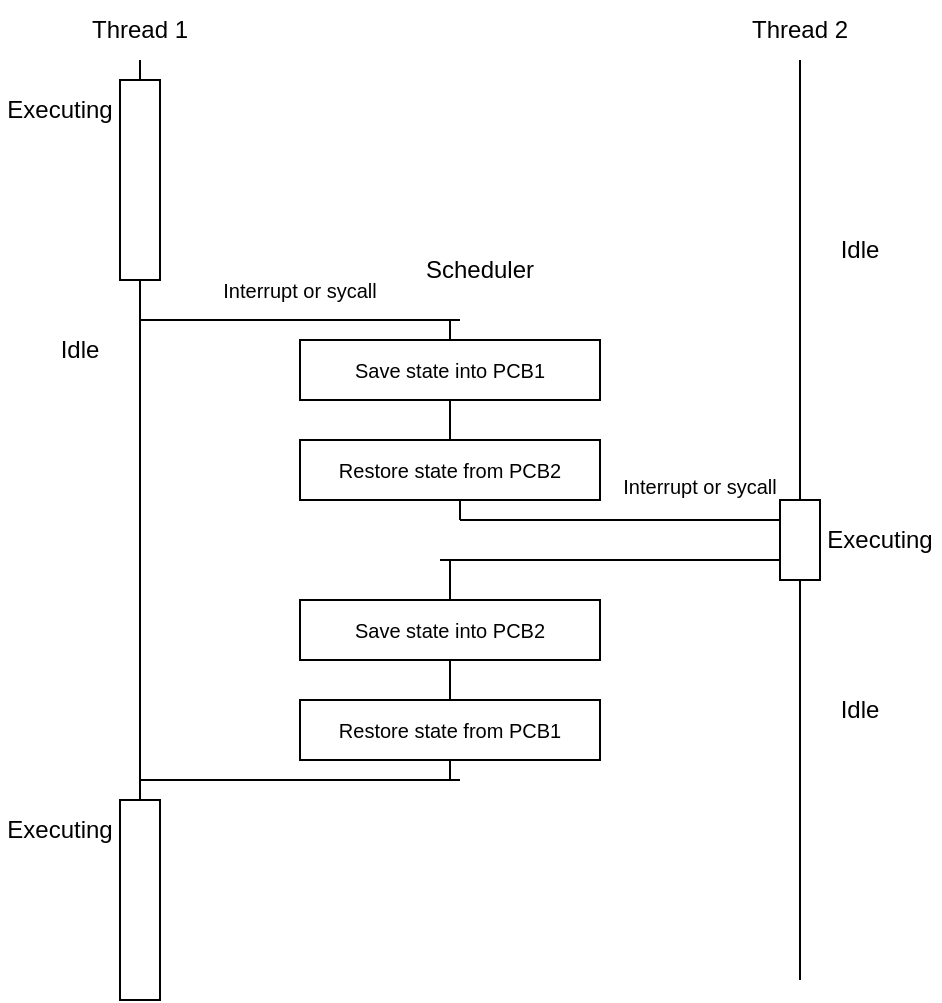 <mxfile version="20.8.16" type="device"><diagram name="Page-1" id="TE4RSyDuo3duO8tEqu5q"><mxGraphModel dx="473" dy="276" grid="1" gridSize="10" guides="1" tooltips="1" connect="1" arrows="1" fold="1" page="1" pageScale="1" pageWidth="1600" pageHeight="900" math="0" shadow="0"><root><mxCell id="0"/><mxCell id="1" parent="0"/><mxCell id="Lj92PHvefBwDU4czDofk-1" value="Thread 1" style="text;html=1;strokeColor=none;fillColor=none;align=center;verticalAlign=middle;whiteSpace=wrap;rounded=0;" vertex="1" parent="1"><mxGeometry x="280" y="160" width="60" height="30" as="geometry"/></mxCell><mxCell id="Lj92PHvefBwDU4czDofk-2" value="Thread 2" style="text;html=1;strokeColor=none;fillColor=none;align=center;verticalAlign=middle;whiteSpace=wrap;rounded=0;" vertex="1" parent="1"><mxGeometry x="610" y="160" width="60" height="30" as="geometry"/></mxCell><mxCell id="Lj92PHvefBwDU4czDofk-3" value="" style="endArrow=none;html=1;rounded=0;" edge="1" parent="1" target="Lj92PHvefBwDU4czDofk-1"><mxGeometry width="50" height="50" relative="1" as="geometry"><mxPoint x="310" y="560" as="sourcePoint"/><mxPoint x="750" y="400" as="targetPoint"/></mxGeometry></mxCell><mxCell id="Lj92PHvefBwDU4czDofk-4" value="" style="rounded=0;whiteSpace=wrap;html=1;" vertex="1" parent="1"><mxGeometry x="300" y="200" width="20" height="100" as="geometry"/></mxCell><mxCell id="Lj92PHvefBwDU4czDofk-5" value="Executing" style="text;html=1;strokeColor=none;fillColor=none;align=center;verticalAlign=middle;whiteSpace=wrap;rounded=0;" vertex="1" parent="1"><mxGeometry x="240" y="200" width="60" height="30" as="geometry"/></mxCell><mxCell id="Lj92PHvefBwDU4czDofk-6" value="Idle" style="text;html=1;strokeColor=none;fillColor=none;align=center;verticalAlign=middle;whiteSpace=wrap;rounded=0;" vertex="1" parent="1"><mxGeometry x="250" y="320" width="60" height="30" as="geometry"/></mxCell><mxCell id="Lj92PHvefBwDU4czDofk-7" value="&lt;font style=&quot;font-size: 10px;&quot;&gt;Save state into PCB1&lt;/font&gt;" style="rounded=0;whiteSpace=wrap;html=1;" vertex="1" parent="1"><mxGeometry x="390" y="330" width="150" height="30" as="geometry"/></mxCell><mxCell id="Lj92PHvefBwDU4czDofk-8" value="&lt;font style=&quot;font-size: 10px;&quot;&gt;Restore state from PCB2&lt;/font&gt;" style="rounded=0;whiteSpace=wrap;html=1;" vertex="1" parent="1"><mxGeometry x="390" y="380" width="150" height="30" as="geometry"/></mxCell><mxCell id="Lj92PHvefBwDU4czDofk-9" value="&lt;font style=&quot;font-size: 10px;&quot;&gt;Save state into PCB2&lt;/font&gt;" style="rounded=0;whiteSpace=wrap;html=1;" vertex="1" parent="1"><mxGeometry x="390" y="460" width="150" height="30" as="geometry"/></mxCell><mxCell id="Lj92PHvefBwDU4czDofk-10" value="&lt;font style=&quot;font-size: 10px;&quot;&gt;Restore state from PCB1&lt;/font&gt;" style="rounded=0;whiteSpace=wrap;html=1;" vertex="1" parent="1"><mxGeometry x="390" y="510" width="150" height="30" as="geometry"/></mxCell><mxCell id="Lj92PHvefBwDU4czDofk-11" value="" style="endArrow=none;html=1;rounded=0;" edge="1" parent="1"><mxGeometry width="50" height="50" relative="1" as="geometry"><mxPoint x="310" y="320" as="sourcePoint"/><mxPoint x="470" y="320" as="targetPoint"/></mxGeometry></mxCell><mxCell id="Lj92PHvefBwDU4czDofk-12" value="" style="endArrow=none;html=1;rounded=0;exitX=0.5;exitY=0;exitDx=0;exitDy=0;" edge="1" parent="1" source="Lj92PHvefBwDU4czDofk-7"><mxGeometry width="50" height="50" relative="1" as="geometry"><mxPoint x="530" y="340" as="sourcePoint"/><mxPoint x="465" y="320" as="targetPoint"/></mxGeometry></mxCell><mxCell id="Lj92PHvefBwDU4czDofk-13" value="" style="endArrow=none;html=1;rounded=0;" edge="1" parent="1" source="Lj92PHvefBwDU4czDofk-8" target="Lj92PHvefBwDU4czDofk-7"><mxGeometry width="50" height="50" relative="1" as="geometry"><mxPoint x="650" y="440.0" as="sourcePoint"/><mxPoint x="640" y="330" as="targetPoint"/></mxGeometry></mxCell><mxCell id="Lj92PHvefBwDU4czDofk-14" value="" style="endArrow=none;html=1;rounded=0;exitX=0.5;exitY=0;exitDx=0;exitDy=0;" edge="1" parent="1" source="Lj92PHvefBwDU4czDofk-10" target="Lj92PHvefBwDU4czDofk-9"><mxGeometry width="50" height="50" relative="1" as="geometry"><mxPoint x="590" y="485.0" as="sourcePoint"/><mxPoint x="720" y="465" as="targetPoint"/></mxGeometry></mxCell><mxCell id="Lj92PHvefBwDU4czDofk-16" value="" style="endArrow=none;html=1;rounded=0;startArrow=none;" edge="1" parent="1" source="Lj92PHvefBwDU4czDofk-17"><mxGeometry width="50" height="50" relative="1" as="geometry"><mxPoint x="640" y="560" as="sourcePoint"/><mxPoint x="640" y="190.0" as="targetPoint"/></mxGeometry></mxCell><mxCell id="Lj92PHvefBwDU4czDofk-18" value="Executing" style="text;html=1;strokeColor=none;fillColor=none;align=center;verticalAlign=middle;whiteSpace=wrap;rounded=0;" vertex="1" parent="1"><mxGeometry x="650" y="415" width="60" height="30" as="geometry"/></mxCell><mxCell id="Lj92PHvefBwDU4czDofk-19" value="Idle" style="text;html=1;strokeColor=none;fillColor=none;align=center;verticalAlign=middle;whiteSpace=wrap;rounded=0;" vertex="1" parent="1"><mxGeometry x="640" y="270" width="60" height="30" as="geometry"/></mxCell><mxCell id="Lj92PHvefBwDU4czDofk-20" value="" style="rounded=0;whiteSpace=wrap;html=1;" vertex="1" parent="1"><mxGeometry x="300" y="560" width="20" height="100" as="geometry"/></mxCell><mxCell id="Lj92PHvefBwDU4czDofk-21" value="Executing" style="text;html=1;strokeColor=none;fillColor=none;align=center;verticalAlign=middle;whiteSpace=wrap;rounded=0;" vertex="1" parent="1"><mxGeometry x="240" y="560" width="60" height="30" as="geometry"/></mxCell><mxCell id="Lj92PHvefBwDU4czDofk-22" value="" style="endArrow=none;html=1;rounded=0;" edge="1" parent="1" target="Lj92PHvefBwDU4czDofk-17"><mxGeometry width="50" height="50" relative="1" as="geometry"><mxPoint x="640" y="650" as="sourcePoint"/><mxPoint x="640" y="190.0" as="targetPoint"/></mxGeometry></mxCell><mxCell id="Lj92PHvefBwDU4czDofk-17" value="" style="rounded=0;whiteSpace=wrap;html=1;" vertex="1" parent="1"><mxGeometry x="630" y="410" width="20" height="40" as="geometry"/></mxCell><mxCell id="Lj92PHvefBwDU4czDofk-23" value="Idle" style="text;html=1;strokeColor=none;fillColor=none;align=center;verticalAlign=middle;whiteSpace=wrap;rounded=0;" vertex="1" parent="1"><mxGeometry x="640" y="500" width="60" height="30" as="geometry"/></mxCell><mxCell id="Lj92PHvefBwDU4czDofk-24" value="" style="endArrow=none;html=1;rounded=0;entryX=0;entryY=0.25;entryDx=0;entryDy=0;" edge="1" parent="1" target="Lj92PHvefBwDU4czDofk-17"><mxGeometry width="50" height="50" relative="1" as="geometry"><mxPoint x="470" y="420" as="sourcePoint"/><mxPoint x="620" y="415.0" as="targetPoint"/></mxGeometry></mxCell><mxCell id="Lj92PHvefBwDU4czDofk-25" value="" style="endArrow=none;html=1;rounded=0;entryX=0;entryY=0.75;entryDx=0;entryDy=0;" edge="1" parent="1" target="Lj92PHvefBwDU4czDofk-17"><mxGeometry width="50" height="50" relative="1" as="geometry"><mxPoint x="460" y="440" as="sourcePoint"/><mxPoint x="620" y="445" as="targetPoint"/></mxGeometry></mxCell><mxCell id="Lj92PHvefBwDU4czDofk-26" value="" style="endArrow=none;html=1;rounded=0;" edge="1" parent="1" source="Lj92PHvefBwDU4czDofk-9"><mxGeometry width="50" height="50" relative="1" as="geometry"><mxPoint x="490" y="390.0" as="sourcePoint"/><mxPoint x="465" y="440" as="targetPoint"/></mxGeometry></mxCell><mxCell id="Lj92PHvefBwDU4czDofk-27" value="" style="endArrow=none;html=1;rounded=0;" edge="1" parent="1"><mxGeometry width="50" height="50" relative="1" as="geometry"><mxPoint x="310" y="550.0" as="sourcePoint"/><mxPoint x="470" y="550" as="targetPoint"/></mxGeometry></mxCell><mxCell id="Lj92PHvefBwDU4czDofk-28" value="" style="endArrow=none;html=1;rounded=0;" edge="1" parent="1" target="Lj92PHvefBwDU4czDofk-10"><mxGeometry width="50" height="50" relative="1" as="geometry"><mxPoint x="465" y="550" as="sourcePoint"/><mxPoint x="490" y="370.0" as="targetPoint"/></mxGeometry></mxCell><mxCell id="Lj92PHvefBwDU4czDofk-29" value="Scheduler" style="text;html=1;strokeColor=none;fillColor=none;align=center;verticalAlign=middle;whiteSpace=wrap;rounded=0;" vertex="1" parent="1"><mxGeometry x="450" y="280" width="60" height="30" as="geometry"/></mxCell><mxCell id="Lj92PHvefBwDU4czDofk-30" value="&lt;font style=&quot;font-size: 10px;&quot;&gt;Interrupt or sycall&lt;/font&gt;" style="text;html=1;strokeColor=none;fillColor=none;align=center;verticalAlign=middle;whiteSpace=wrap;rounded=0;" vertex="1" parent="1"><mxGeometry x="320" y="290" width="140" height="30" as="geometry"/></mxCell><mxCell id="Lj92PHvefBwDU4czDofk-32" value="&lt;font style=&quot;font-size: 10px;&quot;&gt;Interrupt or sycall&lt;/font&gt;" style="text;html=1;strokeColor=none;fillColor=none;align=center;verticalAlign=middle;whiteSpace=wrap;rounded=0;" vertex="1" parent="1"><mxGeometry x="520" y="395" width="140" height="15" as="geometry"/></mxCell><mxCell id="Lj92PHvefBwDU4czDofk-33" value="" style="endArrow=none;html=1;rounded=0;" edge="1" parent="1"><mxGeometry width="50" height="50" relative="1" as="geometry"><mxPoint x="470" y="420" as="sourcePoint"/><mxPoint x="480" y="410" as="targetPoint"/><Array as="points"><mxPoint x="470" y="410"/></Array></mxGeometry></mxCell></root></mxGraphModel></diagram></mxfile>